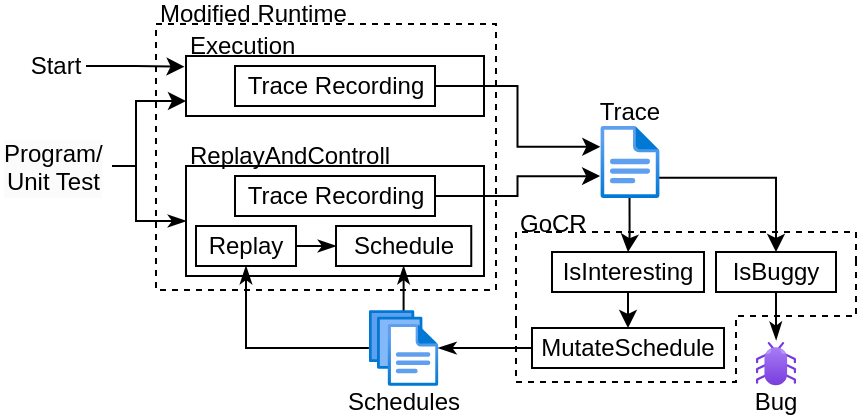 <mxfile version="26.1.1">
  <diagram name="Seite-1" id="I7Xw-049XUtACQCMJu7Q">
    <mxGraphModel dx="1136" dy="461" grid="1" gridSize="10" guides="1" tooltips="1" connect="1" arrows="1" fold="1" page="1" pageScale="1" pageWidth="827" pageHeight="1169" math="0" shadow="0">
      <root>
        <mxCell id="0" />
        <mxCell id="1" parent="0" />
        <mxCell id="I3dUeAFyoRqeHVhiFnvn-41" value="" style="rounded=0;whiteSpace=wrap;html=1;dashed=1;" vertex="1" parent="1">
          <mxGeometry x="210" y="464" width="170" height="133" as="geometry" />
        </mxCell>
        <mxCell id="74Rbqkr3RGKhppeuQ6-u-31" value="" style="rounded=0;whiteSpace=wrap;html=1;" parent="1" vertex="1">
          <mxGeometry x="225" y="535" width="149" height="55" as="geometry" />
        </mxCell>
        <mxCell id="74Rbqkr3RGKhppeuQ6-u-33" style="edgeStyle=orthogonalEdgeStyle;rounded=0;orthogonalLoop=1;jettySize=auto;html=1;exitX=1;exitY=0.5;exitDx=0;exitDy=0;entryX=0;entryY=0.5;entryDx=0;entryDy=0;endArrow=classicThin;endFill=1;" parent="1" source="74Rbqkr3RGKhppeuQ6-u-15" target="74Rbqkr3RGKhppeuQ6-u-16" edge="1">
          <mxGeometry relative="1" as="geometry" />
        </mxCell>
        <mxCell id="74Rbqkr3RGKhppeuQ6-u-15" value="Replay" style="rounded=0;whiteSpace=wrap;html=1;" parent="1" vertex="1">
          <mxGeometry x="230" y="565" width="50" height="20" as="geometry" />
        </mxCell>
        <mxCell id="74Rbqkr3RGKhppeuQ6-u-16" value="Schedule" style="rounded=0;whiteSpace=wrap;html=1;" parent="1" vertex="1">
          <mxGeometry x="300" y="565" width="67.63" height="20" as="geometry" />
        </mxCell>
        <mxCell id="74Rbqkr3RGKhppeuQ6-u-17" value="Trace Recording" style="rounded=0;whiteSpace=wrap;html=1;" parent="1" vertex="1">
          <mxGeometry x="249.5" y="540" width="100" height="20" as="geometry" />
        </mxCell>
        <mxCell id="v6EGtla5pU5QmYVnP1JU-11" style="edgeStyle=orthogonalEdgeStyle;rounded=0;orthogonalLoop=1;jettySize=auto;html=1;exitX=0.428;exitY=0.04;exitDx=0;exitDy=0;entryX=0.5;entryY=1;entryDx=0;entryDy=0;exitPerimeter=0;endArrow=classicThin;endFill=1;" parent="1" source="v6EGtla5pU5QmYVnP1JU-21" target="74Rbqkr3RGKhppeuQ6-u-16" edge="1">
          <mxGeometry relative="1" as="geometry">
            <mxPoint x="310.0" y="656" as="sourcePoint" />
          </mxGeometry>
        </mxCell>
        <mxCell id="v6EGtla5pU5QmYVnP1JU-19" value="Trace" style="text;html=1;align=center;verticalAlign=middle;whiteSpace=wrap;rounded=0;" parent="1" vertex="1">
          <mxGeometry x="429" y="500" width="36" height="16" as="geometry" />
        </mxCell>
        <mxCell id="v6EGtla5pU5QmYVnP1JU-20" value="Bug" style="text;html=1;align=center;verticalAlign=middle;whiteSpace=wrap;rounded=0;" parent="1" vertex="1">
          <mxGeometry x="500" y="645" width="40" height="15" as="geometry" />
        </mxCell>
        <mxCell id="v6EGtla5pU5QmYVnP1JU-24" style="edgeStyle=orthogonalEdgeStyle;rounded=0;orthogonalLoop=1;jettySize=auto;html=1;entryX=0.5;entryY=1;entryDx=0;entryDy=0;endArrow=classicThin;endFill=1;" parent="1" source="v6EGtla5pU5QmYVnP1JU-21" target="74Rbqkr3RGKhppeuQ6-u-15" edge="1">
          <mxGeometry relative="1" as="geometry" />
        </mxCell>
        <mxCell id="v6EGtla5pU5QmYVnP1JU-21" value="" style="image;aspect=fixed;html=1;points=[];align=center;fontSize=12;image=img/lib/azure2/general/Files.svg;spacingBottom=-6;" parent="1" vertex="1">
          <mxGeometry x="316.45" y="607" width="34.74" height="38" as="geometry" />
        </mxCell>
        <mxCell id="v6EGtla5pU5QmYVnP1JU-27" value="" style="edgeStyle=orthogonalEdgeStyle;rounded=0;orthogonalLoop=1;jettySize=auto;html=1;entryX=0;entryY=0.5;entryDx=0;entryDy=0;endArrow=classicThin;endFill=1;" parent="1" source="v6EGtla5pU5QmYVnP1JU-23" target="74Rbqkr3RGKhppeuQ6-u-31" edge="1">
          <mxGeometry relative="1" as="geometry">
            <Array as="points">
              <mxPoint x="200" y="535" />
              <mxPoint x="200" y="562" />
            </Array>
          </mxGeometry>
        </mxCell>
        <mxCell id="I3dUeAFyoRqeHVhiFnvn-33" style="edgeStyle=orthogonalEdgeStyle;rounded=0;orthogonalLoop=1;jettySize=auto;html=1;exitX=1;exitY=0.5;exitDx=0;exitDy=0;entryX=0;entryY=0.75;entryDx=0;entryDy=0;" edge="1" parent="1" source="v6EGtla5pU5QmYVnP1JU-23" target="I3dUeAFyoRqeHVhiFnvn-25">
          <mxGeometry relative="1" as="geometry">
            <Array as="points">
              <mxPoint x="200" y="535" />
              <mxPoint x="200" y="503" />
            </Array>
          </mxGeometry>
        </mxCell>
        <mxCell id="v6EGtla5pU5QmYVnP1JU-23" value="&lt;span style=&quot;color: rgb(0, 0, 0); font-family: Helvetica; font-size: 12px; font-style: normal; font-variant-ligatures: normal; font-variant-caps: normal; font-weight: 400; letter-spacing: normal; orphans: 2; text-align: center; text-indent: 0px; text-transform: none; widows: 2; word-spacing: 0px; -webkit-text-stroke-width: 0px; white-space: normal; background-color: rgb(251, 251, 251); text-decoration-thickness: initial; text-decoration-style: initial; text-decoration-color: initial; display: inline !important; float: none;&quot;&gt;Program/&lt;/span&gt;&lt;div style=&quot;forced-color-adjust: none; color: rgb(0, 0, 0); font-family: Helvetica; font-size: 12px; font-style: normal; font-variant-ligatures: normal; font-variant-caps: normal; font-weight: 400; letter-spacing: normal; orphans: 2; text-align: center; text-indent: 0px; text-transform: none; widows: 2; word-spacing: 0px; -webkit-text-stroke-width: 0px; white-space: normal; background-color: rgb(251, 251, 251); text-decoration-thickness: initial; text-decoration-style: initial; text-decoration-color: initial;&quot;&gt;Unit Test&lt;/div&gt;" style="text;whiteSpace=wrap;html=1;" parent="1" vertex="1">
          <mxGeometry x="132" y="515" width="56" height="40" as="geometry" />
        </mxCell>
        <mxCell id="v6EGtla5pU5QmYVnP1JU-26" value="ReplayAndControll" style="text;html=1;align=left;verticalAlign=middle;whiteSpace=wrap;rounded=0;" parent="1" vertex="1">
          <mxGeometry x="225" y="525" width="115" height="10" as="geometry" />
        </mxCell>
        <mxCell id="I3dUeAFyoRqeHVhiFnvn-3" value="Schedules" style="text;html=1;align=center;verticalAlign=middle;whiteSpace=wrap;rounded=0;" vertex="1" parent="1">
          <mxGeometry x="303.81" y="645" width="60" height="15" as="geometry" />
        </mxCell>
        <mxCell id="I3dUeAFyoRqeHVhiFnvn-4" style="edgeStyle=orthogonalEdgeStyle;rounded=0;orthogonalLoop=1;jettySize=auto;html=1;exitX=0;exitY=0.5;exitDx=0;exitDy=0;entryX=1;entryY=0.501;entryDx=0;entryDy=0;entryPerimeter=0;endArrow=classicThin;endFill=1;" edge="1" parent="1" source="74Rbqkr3RGKhppeuQ6-u-21" target="v6EGtla5pU5QmYVnP1JU-21">
          <mxGeometry relative="1" as="geometry" />
        </mxCell>
        <mxCell id="I3dUeAFyoRqeHVhiFnvn-21" value="GoCR" style="text;html=1;align=left;verticalAlign=middle;whiteSpace=wrap;rounded=0;" vertex="1" parent="1">
          <mxGeometry x="390" y="557" width="47.37" height="14" as="geometry" />
        </mxCell>
        <mxCell id="I3dUeAFyoRqeHVhiFnvn-23" style="edgeStyle=orthogonalEdgeStyle;rounded=0;orthogonalLoop=1;jettySize=auto;html=1;exitX=0.492;exitY=0.988;exitDx=0;exitDy=0;entryX=0.5;entryY=0;entryDx=0;entryDy=0;exitPerimeter=0;" edge="1" parent="1" source="v6EGtla5pU5QmYVnP1JU-18" target="v6EGtla5pU5QmYVnP1JU-8">
          <mxGeometry relative="1" as="geometry">
            <Array as="points">
              <mxPoint x="446" y="570" />
            </Array>
          </mxGeometry>
        </mxCell>
        <mxCell id="I3dUeAFyoRqeHVhiFnvn-25" value="" style="rounded=0;whiteSpace=wrap;html=1;" vertex="1" parent="1">
          <mxGeometry x="225" y="480" width="149" height="30" as="geometry" />
        </mxCell>
        <mxCell id="I3dUeAFyoRqeHVhiFnvn-29" value="Trace Recording" style="rounded=0;whiteSpace=wrap;html=1;" vertex="1" parent="1">
          <mxGeometry x="249.5" y="485" width="100" height="20" as="geometry" />
        </mxCell>
        <mxCell id="I3dUeAFyoRqeHVhiFnvn-31" value="Execution" style="text;html=1;align=left;verticalAlign=middle;whiteSpace=wrap;rounded=0;" vertex="1" parent="1">
          <mxGeometry x="225" y="470" width="60" height="10" as="geometry" />
        </mxCell>
        <mxCell id="I3dUeAFyoRqeHVhiFnvn-36" style="edgeStyle=orthogonalEdgeStyle;rounded=0;orthogonalLoop=1;jettySize=auto;html=1;exitX=1;exitY=0.5;exitDx=0;exitDy=0;" edge="1" parent="1" source="I3dUeAFyoRqeHVhiFnvn-35">
          <mxGeometry relative="1" as="geometry">
            <mxPoint x="224.278" y="485.333" as="targetPoint" />
          </mxGeometry>
        </mxCell>
        <mxCell id="I3dUeAFyoRqeHVhiFnvn-35" value="Start" style="text;html=1;align=center;verticalAlign=middle;whiteSpace=wrap;rounded=0;" vertex="1" parent="1">
          <mxGeometry x="145" y="470" width="30" height="30" as="geometry" />
        </mxCell>
        <mxCell id="I3dUeAFyoRqeHVhiFnvn-37" style="edgeStyle=orthogonalEdgeStyle;rounded=0;orthogonalLoop=1;jettySize=auto;html=1;exitX=0.973;exitY=0.719;exitDx=0;exitDy=0;entryX=0.5;entryY=0;entryDx=0;entryDy=0;exitPerimeter=0;" edge="1" parent="1" source="v6EGtla5pU5QmYVnP1JU-18" target="74Rbqkr3RGKhppeuQ6-u-19">
          <mxGeometry relative="1" as="geometry">
            <Array as="points">
              <mxPoint x="520" y="541" />
            </Array>
          </mxGeometry>
        </mxCell>
        <mxCell id="I3dUeAFyoRqeHVhiFnvn-42" value="Modified Runtime" style="text;html=1;align=left;verticalAlign=middle;whiteSpace=wrap;rounded=0;" vertex="1" parent="1">
          <mxGeometry x="210" y="454" width="120" height="10" as="geometry" />
        </mxCell>
        <mxCell id="v6EGtla5pU5QmYVnP1JU-18" value="" style="image;aspect=fixed;html=1;points=[];align=center;fontSize=12;image=img/lib/azure2/general/File.svg;" parent="1" vertex="1">
          <mxGeometry x="432" y="515" width="30" height="36" as="geometry" />
        </mxCell>
        <mxCell id="I3dUeAFyoRqeHVhiFnvn-43" style="edgeStyle=orthogonalEdgeStyle;rounded=0;orthogonalLoop=1;jettySize=auto;html=1;exitX=1;exitY=0.5;exitDx=0;exitDy=0;entryX=0.005;entryY=0.289;entryDx=0;entryDy=0;entryPerimeter=0;" edge="1" parent="1" source="I3dUeAFyoRqeHVhiFnvn-29" target="v6EGtla5pU5QmYVnP1JU-18">
          <mxGeometry relative="1" as="geometry" />
        </mxCell>
        <mxCell id="I3dUeAFyoRqeHVhiFnvn-44" style="edgeStyle=orthogonalEdgeStyle;rounded=0;orthogonalLoop=1;jettySize=auto;html=1;exitX=1;exitY=0.5;exitDx=0;exitDy=0;entryX=0.002;entryY=0.696;entryDx=0;entryDy=0;entryPerimeter=0;" edge="1" parent="1" source="74Rbqkr3RGKhppeuQ6-u-17" target="v6EGtla5pU5QmYVnP1JU-18">
          <mxGeometry relative="1" as="geometry" />
        </mxCell>
        <mxCell id="I3dUeAFyoRqeHVhiFnvn-5" value="" style="endArrow=none;html=1;rounded=0;dashed=1;" edge="1" parent="1">
          <mxGeometry width="50" height="50" relative="1" as="geometry">
            <mxPoint x="410" y="568" as="sourcePoint" />
            <mxPoint x="560" y="583" as="targetPoint" />
            <Array as="points">
              <mxPoint x="560" y="568" />
            </Array>
          </mxGeometry>
        </mxCell>
        <mxCell id="I3dUeAFyoRqeHVhiFnvn-6" value="" style="endArrow=none;html=1;rounded=0;dashed=1;" edge="1" parent="1">
          <mxGeometry width="50" height="50" relative="1" as="geometry">
            <mxPoint x="390" y="613" as="sourcePoint" />
            <mxPoint x="410" y="568" as="targetPoint" />
            <Array as="points">
              <mxPoint x="390" y="568" />
            </Array>
          </mxGeometry>
        </mxCell>
        <mxCell id="I3dUeAFyoRqeHVhiFnvn-7" value="" style="endArrow=none;html=1;rounded=0;dashed=1;" edge="1" parent="1">
          <mxGeometry width="50" height="50" relative="1" as="geometry">
            <mxPoint x="390" y="613" as="sourcePoint" />
            <mxPoint x="500" y="633" as="targetPoint" />
            <Array as="points">
              <mxPoint x="390" y="643" />
              <mxPoint x="500" y="643" />
            </Array>
          </mxGeometry>
        </mxCell>
        <mxCell id="I3dUeAFyoRqeHVhiFnvn-16" value="" style="endArrow=none;html=1;rounded=0;dashed=1;" edge="1" parent="1">
          <mxGeometry width="50" height="50" relative="1" as="geometry">
            <mxPoint x="500" y="633" as="sourcePoint" />
            <mxPoint x="540" y="610" as="targetPoint" />
            <Array as="points">
              <mxPoint x="500" y="610" />
            </Array>
          </mxGeometry>
        </mxCell>
        <mxCell id="74Rbqkr3RGKhppeuQ6-u-19" value="IsBuggy" style="rounded=0;whiteSpace=wrap;html=1;" parent="1" vertex="1">
          <mxGeometry x="490" y="578" width="60" height="20" as="geometry" />
        </mxCell>
        <mxCell id="v6EGtla5pU5QmYVnP1JU-17" value="" style="image;aspect=fixed;html=1;points=[];align=center;fontSize=12;image=img/lib/azure2/general/Bug.svg;" parent="1" vertex="1">
          <mxGeometry x="510" y="623" width="20" height="21.69" as="geometry" />
        </mxCell>
        <mxCell id="I3dUeAFyoRqeHVhiFnvn-1" style="edgeStyle=orthogonalEdgeStyle;rounded=0;orthogonalLoop=1;jettySize=auto;html=1;endArrow=classicThin;endFill=1;entryX=0.504;entryY=-0.051;entryDx=0;entryDy=0;entryPerimeter=0;" edge="1" parent="1" source="74Rbqkr3RGKhppeuQ6-u-19" target="v6EGtla5pU5QmYVnP1JU-17">
          <mxGeometry relative="1" as="geometry">
            <mxPoint x="530" y="623" as="targetPoint" />
          </mxGeometry>
        </mxCell>
        <mxCell id="v6EGtla5pU5QmYVnP1JU-8" value="IsInteresting" style="rounded=0;whiteSpace=wrap;html=1;" parent="1" vertex="1">
          <mxGeometry x="408" y="578" width="76" height="20" as="geometry" />
        </mxCell>
        <mxCell id="74Rbqkr3RGKhppeuQ6-u-21" value="MutateSchedule" style="rounded=0;whiteSpace=wrap;html=1;" parent="1" vertex="1">
          <mxGeometry x="398" y="616" width="96" height="20" as="geometry" />
        </mxCell>
        <mxCell id="I3dUeAFyoRqeHVhiFnvn-40" style="edgeStyle=orthogonalEdgeStyle;rounded=0;orthogonalLoop=1;jettySize=auto;html=1;exitX=0.5;exitY=1;exitDx=0;exitDy=0;entryX=0.5;entryY=0;entryDx=0;entryDy=0;" edge="1" parent="1" source="v6EGtla5pU5QmYVnP1JU-8" target="74Rbqkr3RGKhppeuQ6-u-21">
          <mxGeometry relative="1" as="geometry" />
        </mxCell>
        <mxCell id="I3dUeAFyoRqeHVhiFnvn-47" value="" style="endArrow=none;html=1;rounded=0;dashed=1;" edge="1" parent="1">
          <mxGeometry width="50" height="50" relative="1" as="geometry">
            <mxPoint x="543" y="610" as="sourcePoint" />
            <mxPoint x="560" y="583" as="targetPoint" />
            <Array as="points">
              <mxPoint x="560" y="610" />
            </Array>
          </mxGeometry>
        </mxCell>
      </root>
    </mxGraphModel>
  </diagram>
</mxfile>

